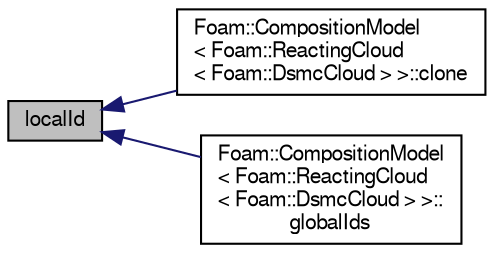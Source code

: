 digraph "localId"
{
  bgcolor="transparent";
  edge [fontname="FreeSans",fontsize="10",labelfontname="FreeSans",labelfontsize="10"];
  node [fontname="FreeSans",fontsize="10",shape=record];
  rankdir="LR";
  Node80 [label="localId",height=0.2,width=0.4,color="black", fillcolor="grey75", style="filled", fontcolor="black"];
  Node80 -> Node81 [dir="back",color="midnightblue",fontsize="10",style="solid",fontname="FreeSans"];
  Node81 [label="Foam::CompositionModel\l\< Foam::ReactingCloud\l\< Foam::DsmcCloud \> \>::clone",height=0.2,width=0.4,color="black",URL="$a23806.html#a978beb1d8454ca481790660427b9b37c",tooltip="Construct and return a clone. "];
  Node80 -> Node82 [dir="back",color="midnightblue",fontsize="10",style="solid",fontname="FreeSans"];
  Node82 [label="Foam::CompositionModel\l\< Foam::ReactingCloud\l\< Foam::DsmcCloud \> \>::\lglobalIds",height=0.2,width=0.4,color="black",URL="$a23806.html#aa48a18e81e5a659486251e8a97a0d5bc",tooltip="Return global ids of for phase phaseI. "];
}
